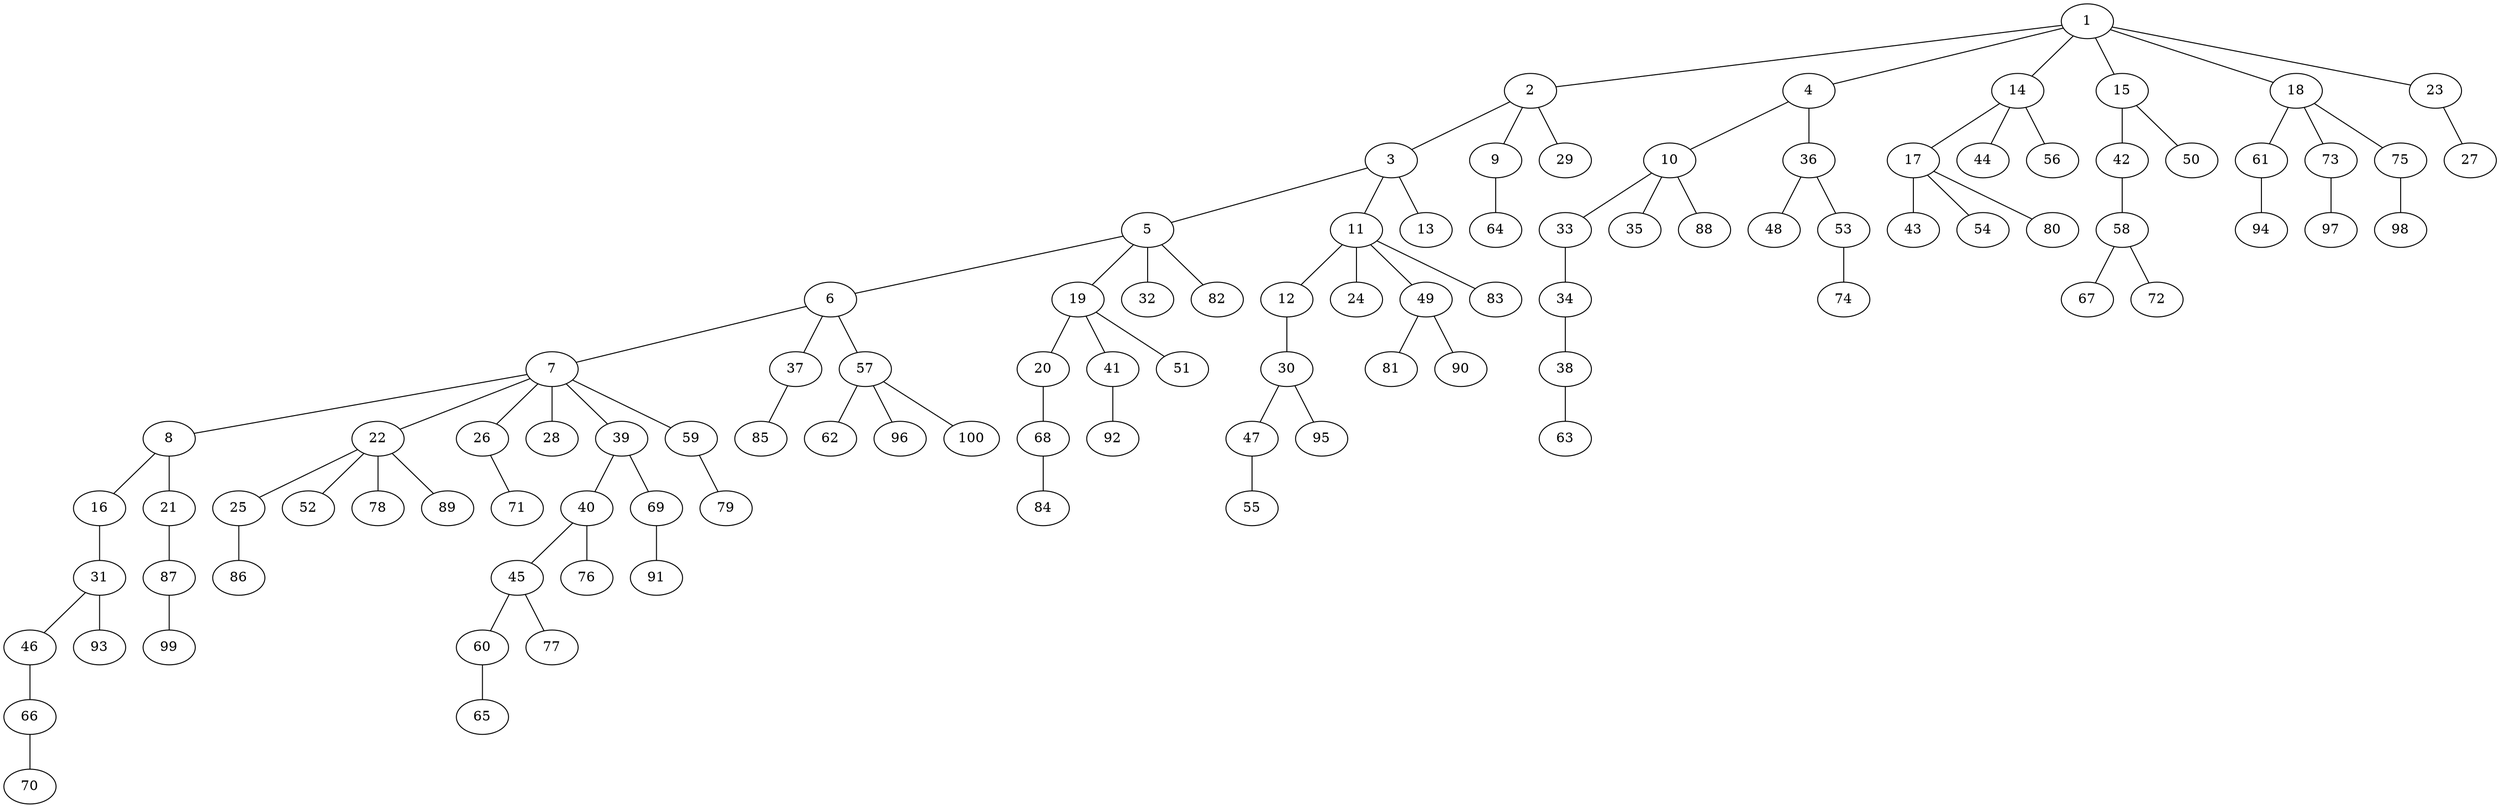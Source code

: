 graph graphname {1--2
1--4
1--14
1--15
1--18
1--23
2--3
2--9
2--29
3--5
3--11
3--13
4--10
4--36
5--6
5--19
5--32
5--82
6--7
6--37
6--57
7--8
7--22
7--26
7--28
7--39
7--59
8--16
8--21
9--64
10--33
10--35
10--88
11--12
11--24
11--49
11--83
12--30
14--17
14--44
14--56
15--42
15--50
16--31
17--43
17--54
17--80
18--61
18--73
18--75
19--20
19--41
19--51
20--68
21--87
22--25
22--52
22--78
22--89
23--27
25--86
26--71
30--47
30--95
31--46
31--93
33--34
34--38
36--48
36--53
37--85
38--63
39--40
39--69
40--45
40--76
41--92
42--58
45--60
45--77
46--66
47--55
49--81
49--90
53--74
57--62
57--96
57--100
58--67
58--72
59--79
60--65
61--94
66--70
68--84
69--91
73--97
75--98
87--99
}